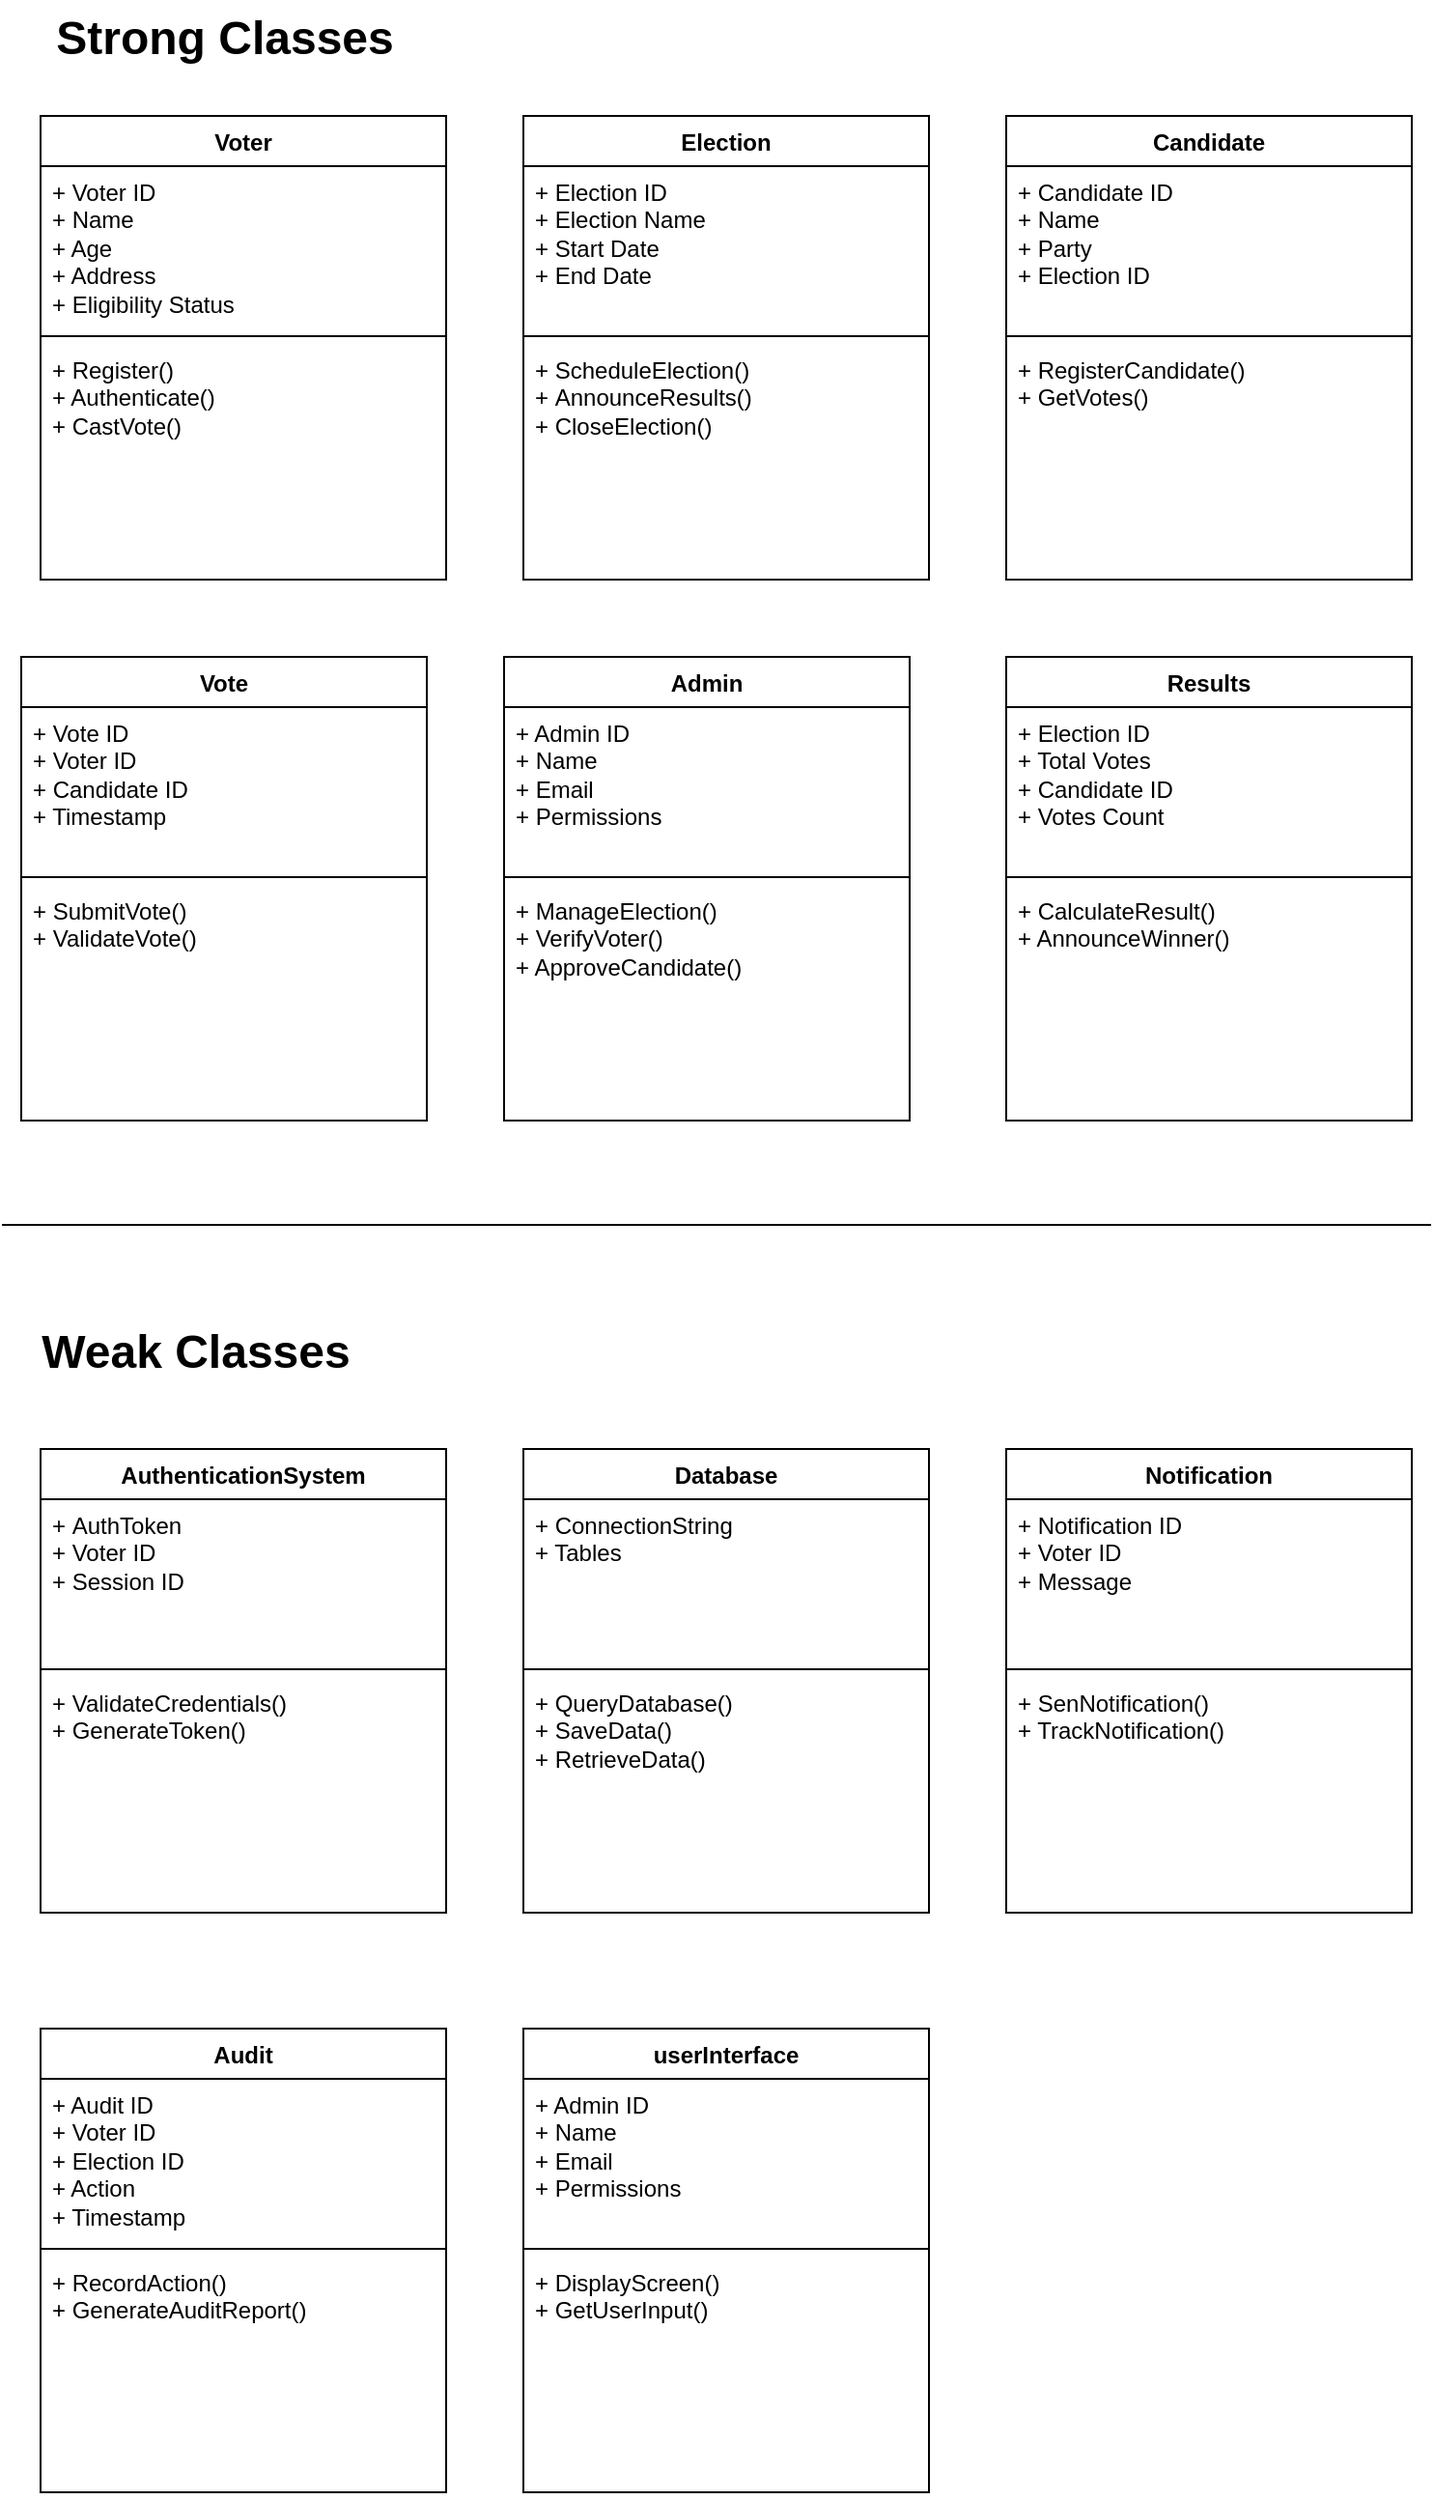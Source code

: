 <mxfile version="24.7.17">
  <diagram name="Page-1" id="QnsnvLrCaNlwQ-DSsZGZ">
    <mxGraphModel dx="928" dy="1502" grid="1" gridSize="10" guides="1" tooltips="1" connect="1" arrows="1" fold="1" page="1" pageScale="1" pageWidth="850" pageHeight="1100" math="0" shadow="0">
      <root>
        <mxCell id="0" />
        <mxCell id="1" parent="0" />
        <mxCell id="F_POBI2MGCWPQ-LY_efh-4" value="Voter" style="swimlane;fontStyle=1;align=center;verticalAlign=top;childLayout=stackLayout;horizontal=1;startSize=26;horizontalStack=0;resizeParent=1;resizeParentMax=0;resizeLast=0;collapsible=1;marginBottom=0;whiteSpace=wrap;html=1;" vertex="1" parent="1">
          <mxGeometry x="20" y="-1040" width="210" height="240" as="geometry" />
        </mxCell>
        <mxCell id="F_POBI2MGCWPQ-LY_efh-5" value="+ Voter ID&lt;br&gt;&lt;div&gt;&lt;span style=&quot;background-color: initial;&quot;&gt;+ &lt;/span&gt;Name&lt;/div&gt;&lt;div&gt;&lt;span style=&quot;background-color: initial;&quot;&gt;+ &lt;/span&gt;Age&lt;/div&gt;&lt;div&gt;&lt;span style=&quot;background-color: initial;&quot;&gt;+ &lt;/span&gt;Address&lt;/div&gt;&lt;div&gt;&lt;span style=&quot;background-color: initial;&quot;&gt;+ E&lt;/span&gt;ligibility Status&lt;/div&gt;" style="text;strokeColor=none;fillColor=none;align=left;verticalAlign=top;spacingLeft=4;spacingRight=4;overflow=hidden;rotatable=0;points=[[0,0.5],[1,0.5]];portConstraint=eastwest;whiteSpace=wrap;html=1;" vertex="1" parent="F_POBI2MGCWPQ-LY_efh-4">
          <mxGeometry y="26" width="210" height="84" as="geometry" />
        </mxCell>
        <mxCell id="F_POBI2MGCWPQ-LY_efh-6" value="" style="line;strokeWidth=1;fillColor=none;align=left;verticalAlign=middle;spacingTop=-1;spacingLeft=3;spacingRight=3;rotatable=0;labelPosition=right;points=[];portConstraint=eastwest;strokeColor=inherit;" vertex="1" parent="F_POBI2MGCWPQ-LY_efh-4">
          <mxGeometry y="110" width="210" height="8" as="geometry" />
        </mxCell>
        <mxCell id="F_POBI2MGCWPQ-LY_efh-7" value="+ Register()&lt;div&gt;+ Authenticate()&lt;br&gt;&lt;/div&gt;&lt;div&gt;+ CastVote()&lt;br&gt;&lt;/div&gt;" style="text;strokeColor=none;fillColor=none;align=left;verticalAlign=top;spacingLeft=4;spacingRight=4;overflow=hidden;rotatable=0;points=[[0,0.5],[1,0.5]];portConstraint=eastwest;whiteSpace=wrap;html=1;" vertex="1" parent="F_POBI2MGCWPQ-LY_efh-4">
          <mxGeometry y="118" width="210" height="122" as="geometry" />
        </mxCell>
        <mxCell id="F_POBI2MGCWPQ-LY_efh-8" value="Candidate" style="swimlane;fontStyle=1;align=center;verticalAlign=top;childLayout=stackLayout;horizontal=1;startSize=26;horizontalStack=0;resizeParent=1;resizeParentMax=0;resizeLast=0;collapsible=1;marginBottom=0;whiteSpace=wrap;html=1;" vertex="1" parent="1">
          <mxGeometry x="520" y="-1040" width="210" height="240" as="geometry" />
        </mxCell>
        <mxCell id="F_POBI2MGCWPQ-LY_efh-9" value="+ Candidate ID&lt;br&gt;&lt;div&gt;&lt;span style=&quot;background-color: initial;&quot;&gt;+&amp;nbsp;&lt;/span&gt;&lt;span style=&quot;background-color: initial;&quot;&gt;Name&lt;/span&gt;&lt;/div&gt;&lt;div&gt;&lt;span style=&quot;background-color: initial;&quot;&gt;+ &lt;/span&gt;&lt;span style=&quot;background-color: initial;&quot;&gt;Party&lt;/span&gt;&lt;/div&gt;&lt;div&gt;&lt;span style=&quot;background-color: initial;&quot;&gt;+ &lt;/span&gt;&lt;span style=&quot;background-color: initial;&quot;&gt;Election ID&lt;/span&gt;&lt;/div&gt;&lt;div&gt;&lt;br&gt;&lt;/div&gt;" style="text;strokeColor=none;fillColor=none;align=left;verticalAlign=top;spacingLeft=4;spacingRight=4;overflow=hidden;rotatable=0;points=[[0,0.5],[1,0.5]];portConstraint=eastwest;whiteSpace=wrap;html=1;" vertex="1" parent="F_POBI2MGCWPQ-LY_efh-8">
          <mxGeometry y="26" width="210" height="84" as="geometry" />
        </mxCell>
        <mxCell id="F_POBI2MGCWPQ-LY_efh-10" value="" style="line;strokeWidth=1;fillColor=none;align=left;verticalAlign=middle;spacingTop=-1;spacingLeft=3;spacingRight=3;rotatable=0;labelPosition=right;points=[];portConstraint=eastwest;strokeColor=inherit;" vertex="1" parent="F_POBI2MGCWPQ-LY_efh-8">
          <mxGeometry y="110" width="210" height="8" as="geometry" />
        </mxCell>
        <mxCell id="F_POBI2MGCWPQ-LY_efh-11" value="+ RegisterCandidate()&lt;div&gt;&lt;span style=&quot;background-color: initial;&quot;&gt;+&amp;nbsp;&lt;/span&gt;&lt;span style=&quot;background-color: initial;&quot;&gt;GetVotes()&lt;/span&gt;&lt;/div&gt;" style="text;strokeColor=none;fillColor=none;align=left;verticalAlign=top;spacingLeft=4;spacingRight=4;overflow=hidden;rotatable=0;points=[[0,0.5],[1,0.5]];portConstraint=eastwest;whiteSpace=wrap;html=1;" vertex="1" parent="F_POBI2MGCWPQ-LY_efh-8">
          <mxGeometry y="118" width="210" height="122" as="geometry" />
        </mxCell>
        <mxCell id="F_POBI2MGCWPQ-LY_efh-13" value="Election" style="swimlane;fontStyle=1;align=center;verticalAlign=top;childLayout=stackLayout;horizontal=1;startSize=26;horizontalStack=0;resizeParent=1;resizeParentMax=0;resizeLast=0;collapsible=1;marginBottom=0;whiteSpace=wrap;html=1;" vertex="1" parent="1">
          <mxGeometry x="270" y="-1040" width="210" height="240" as="geometry" />
        </mxCell>
        <mxCell id="F_POBI2MGCWPQ-LY_efh-14" value="+ Election ID&lt;br&gt;&lt;div&gt;&lt;span style=&quot;background-color: initial;&quot;&gt;+&amp;nbsp;&lt;/span&gt;&lt;span style=&quot;background-color: initial;&quot;&gt;Election Name&lt;/span&gt;&lt;/div&gt;&lt;div&gt;&lt;span style=&quot;background-color: initial;&quot;&gt;+ &lt;/span&gt;&lt;span style=&quot;background-color: initial;&quot;&gt;Start Date&lt;/span&gt;&lt;/div&gt;&lt;div&gt;&lt;span style=&quot;background-color: initial;&quot;&gt;+ &lt;/span&gt;&lt;span style=&quot;background-color: initial;&quot;&gt;End Date&lt;/span&gt;&lt;/div&gt;&lt;div&gt;&lt;br&gt;&lt;/div&gt;" style="text;strokeColor=none;fillColor=none;align=left;verticalAlign=top;spacingLeft=4;spacingRight=4;overflow=hidden;rotatable=0;points=[[0,0.5],[1,0.5]];portConstraint=eastwest;whiteSpace=wrap;html=1;" vertex="1" parent="F_POBI2MGCWPQ-LY_efh-13">
          <mxGeometry y="26" width="210" height="84" as="geometry" />
        </mxCell>
        <mxCell id="F_POBI2MGCWPQ-LY_efh-15" value="" style="line;strokeWidth=1;fillColor=none;align=left;verticalAlign=middle;spacingTop=-1;spacingLeft=3;spacingRight=3;rotatable=0;labelPosition=right;points=[];portConstraint=eastwest;strokeColor=inherit;" vertex="1" parent="F_POBI2MGCWPQ-LY_efh-13">
          <mxGeometry y="110" width="210" height="8" as="geometry" />
        </mxCell>
        <mxCell id="F_POBI2MGCWPQ-LY_efh-16" value="&lt;span style=&quot;background-color: initial;&quot;&gt;+ ScheduleElection()&lt;/span&gt;&lt;div&gt;&lt;span style=&quot;background-color: initial;&quot;&gt;+&amp;nbsp;&lt;/span&gt;AnnounceResults()&lt;/div&gt;&lt;div&gt;&lt;span style=&quot;background-color: initial;&quot;&gt;+&amp;nbsp;&lt;/span&gt;&lt;span style=&quot;background-color: initial;&quot;&gt;CloseElection()&lt;/span&gt;&lt;/div&gt;" style="text;strokeColor=none;fillColor=none;align=left;verticalAlign=top;spacingLeft=4;spacingRight=4;overflow=hidden;rotatable=0;points=[[0,0.5],[1,0.5]];portConstraint=eastwest;whiteSpace=wrap;html=1;" vertex="1" parent="F_POBI2MGCWPQ-LY_efh-13">
          <mxGeometry y="118" width="210" height="122" as="geometry" />
        </mxCell>
        <mxCell id="F_POBI2MGCWPQ-LY_efh-18" value="Vote" style="swimlane;fontStyle=1;align=center;verticalAlign=top;childLayout=stackLayout;horizontal=1;startSize=26;horizontalStack=0;resizeParent=1;resizeParentMax=0;resizeLast=0;collapsible=1;marginBottom=0;whiteSpace=wrap;html=1;" vertex="1" parent="1">
          <mxGeometry x="10" y="-760" width="210" height="240" as="geometry" />
        </mxCell>
        <mxCell id="F_POBI2MGCWPQ-LY_efh-19" value="+ Vote ID&lt;br&gt;&lt;div&gt;&lt;span style=&quot;background-color: initial;&quot;&gt;+ Voter ID&lt;/span&gt;&lt;/div&gt;&lt;div&gt;&lt;span style=&quot;background-color: initial;&quot;&gt;+ &lt;/span&gt;&lt;span style=&quot;background-color: initial;&quot;&gt;Candidate ID&lt;/span&gt;&lt;/div&gt;&lt;div&gt;&lt;span style=&quot;background-color: initial;&quot;&gt;+ &lt;/span&gt;&lt;span style=&quot;background-color: initial;&quot;&gt;Timestamp&lt;/span&gt;&lt;/div&gt;&lt;div&gt;&lt;br&gt;&lt;/div&gt;" style="text;strokeColor=none;fillColor=none;align=left;verticalAlign=top;spacingLeft=4;spacingRight=4;overflow=hidden;rotatable=0;points=[[0,0.5],[1,0.5]];portConstraint=eastwest;whiteSpace=wrap;html=1;" vertex="1" parent="F_POBI2MGCWPQ-LY_efh-18">
          <mxGeometry y="26" width="210" height="84" as="geometry" />
        </mxCell>
        <mxCell id="F_POBI2MGCWPQ-LY_efh-20" value="" style="line;strokeWidth=1;fillColor=none;align=left;verticalAlign=middle;spacingTop=-1;spacingLeft=3;spacingRight=3;rotatable=0;labelPosition=right;points=[];portConstraint=eastwest;strokeColor=inherit;" vertex="1" parent="F_POBI2MGCWPQ-LY_efh-18">
          <mxGeometry y="110" width="210" height="8" as="geometry" />
        </mxCell>
        <mxCell id="F_POBI2MGCWPQ-LY_efh-21" value="+ SubmitVote()&lt;div&gt;&lt;span style=&quot;background-color: initial;&quot;&gt;+ &lt;/span&gt;&lt;span style=&quot;background-color: initial;&quot;&gt;ValidateVote()&lt;/span&gt;&lt;/div&gt;" style="text;strokeColor=none;fillColor=none;align=left;verticalAlign=top;spacingLeft=4;spacingRight=4;overflow=hidden;rotatable=0;points=[[0,0.5],[1,0.5]];portConstraint=eastwest;whiteSpace=wrap;html=1;" vertex="1" parent="F_POBI2MGCWPQ-LY_efh-18">
          <mxGeometry y="118" width="210" height="122" as="geometry" />
        </mxCell>
        <mxCell id="F_POBI2MGCWPQ-LY_efh-22" value="Admin" style="swimlane;fontStyle=1;align=center;verticalAlign=top;childLayout=stackLayout;horizontal=1;startSize=26;horizontalStack=0;resizeParent=1;resizeParentMax=0;resizeLast=0;collapsible=1;marginBottom=0;whiteSpace=wrap;html=1;" vertex="1" parent="1">
          <mxGeometry x="260" y="-760" width="210" height="240" as="geometry" />
        </mxCell>
        <mxCell id="F_POBI2MGCWPQ-LY_efh-23" value="+ Admin ID&lt;br&gt;&lt;div&gt;&lt;span style=&quot;background-color: initial;&quot;&gt;+&amp;nbsp;&lt;/span&gt;&lt;span style=&quot;background-color: initial;&quot;&gt;Name&lt;/span&gt;&lt;/div&gt;&lt;div&gt;&lt;span style=&quot;background-color: initial;&quot;&gt;+&amp;nbsp;&lt;/span&gt;&lt;span style=&quot;background-color: initial;&quot;&gt;Email&lt;/span&gt;&lt;/div&gt;&lt;div&gt;&lt;span style=&quot;background-color: initial;&quot;&gt;+ &lt;/span&gt;&lt;span style=&quot;background-color: initial;&quot;&gt;Permissions&lt;/span&gt;&lt;/div&gt;&lt;div&gt;&lt;br&gt;&lt;/div&gt;" style="text;strokeColor=none;fillColor=none;align=left;verticalAlign=top;spacingLeft=4;spacingRight=4;overflow=hidden;rotatable=0;points=[[0,0.5],[1,0.5]];portConstraint=eastwest;whiteSpace=wrap;html=1;" vertex="1" parent="F_POBI2MGCWPQ-LY_efh-22">
          <mxGeometry y="26" width="210" height="84" as="geometry" />
        </mxCell>
        <mxCell id="F_POBI2MGCWPQ-LY_efh-24" value="" style="line;strokeWidth=1;fillColor=none;align=left;verticalAlign=middle;spacingTop=-1;spacingLeft=3;spacingRight=3;rotatable=0;labelPosition=right;points=[];portConstraint=eastwest;strokeColor=inherit;" vertex="1" parent="F_POBI2MGCWPQ-LY_efh-22">
          <mxGeometry y="110" width="210" height="8" as="geometry" />
        </mxCell>
        <mxCell id="F_POBI2MGCWPQ-LY_efh-25" value="+ ManageElection()&lt;div&gt;&lt;span style=&quot;background-color: initial;&quot;&gt;+ &lt;/span&gt;&lt;span style=&quot;background-color: initial;&quot;&gt;VerifyVoter()&lt;/span&gt;&lt;/div&gt;&lt;div&gt;&lt;span style=&quot;background-color: initial;&quot;&gt;+ &lt;/span&gt;&lt;span style=&quot;background-color: initial;&quot;&gt;ApproveCandidate()&lt;/span&gt;&lt;/div&gt;" style="text;strokeColor=none;fillColor=none;align=left;verticalAlign=top;spacingLeft=4;spacingRight=4;overflow=hidden;rotatable=0;points=[[0,0.5],[1,0.5]];portConstraint=eastwest;whiteSpace=wrap;html=1;" vertex="1" parent="F_POBI2MGCWPQ-LY_efh-22">
          <mxGeometry y="118" width="210" height="122" as="geometry" />
        </mxCell>
        <mxCell id="F_POBI2MGCWPQ-LY_efh-26" value="Results" style="swimlane;fontStyle=1;align=center;verticalAlign=top;childLayout=stackLayout;horizontal=1;startSize=26;horizontalStack=0;resizeParent=1;resizeParentMax=0;resizeLast=0;collapsible=1;marginBottom=0;whiteSpace=wrap;html=1;" vertex="1" parent="1">
          <mxGeometry x="520" y="-760" width="210" height="240" as="geometry" />
        </mxCell>
        <mxCell id="F_POBI2MGCWPQ-LY_efh-27" value="+ Election ID&lt;br&gt;&lt;div&gt;&lt;span style=&quot;background-color: initial;&quot;&gt;+ &lt;/span&gt;&lt;span style=&quot;background-color: initial;&quot;&gt;Total Votes&lt;/span&gt;&lt;/div&gt;&lt;div&gt;&lt;span style=&quot;background-color: initial;&quot;&gt;+ &lt;/span&gt;&lt;span style=&quot;background-color: initial;&quot;&gt;Candidate ID&lt;/span&gt;&lt;/div&gt;&lt;div&gt;&lt;span style=&quot;background-color: initial;&quot;&gt;+ &lt;/span&gt;&lt;span style=&quot;background-color: initial;&quot;&gt;Votes Count&lt;/span&gt;&lt;/div&gt;&lt;div&gt;&lt;br&gt;&lt;/div&gt;" style="text;strokeColor=none;fillColor=none;align=left;verticalAlign=top;spacingLeft=4;spacingRight=4;overflow=hidden;rotatable=0;points=[[0,0.5],[1,0.5]];portConstraint=eastwest;whiteSpace=wrap;html=1;" vertex="1" parent="F_POBI2MGCWPQ-LY_efh-26">
          <mxGeometry y="26" width="210" height="84" as="geometry" />
        </mxCell>
        <mxCell id="F_POBI2MGCWPQ-LY_efh-28" value="" style="line;strokeWidth=1;fillColor=none;align=left;verticalAlign=middle;spacingTop=-1;spacingLeft=3;spacingRight=3;rotatable=0;labelPosition=right;points=[];portConstraint=eastwest;strokeColor=inherit;" vertex="1" parent="F_POBI2MGCWPQ-LY_efh-26">
          <mxGeometry y="110" width="210" height="8" as="geometry" />
        </mxCell>
        <mxCell id="F_POBI2MGCWPQ-LY_efh-29" value="+ CalculateResult()&lt;div&gt;&lt;span style=&quot;background-color: initial;&quot;&gt;+ &lt;/span&gt;&lt;span style=&quot;background-color: initial;&quot;&gt;AnnounceWinner()&lt;/span&gt;&lt;/div&gt;" style="text;strokeColor=none;fillColor=none;align=left;verticalAlign=top;spacingLeft=4;spacingRight=4;overflow=hidden;rotatable=0;points=[[0,0.5],[1,0.5]];portConstraint=eastwest;whiteSpace=wrap;html=1;" vertex="1" parent="F_POBI2MGCWPQ-LY_efh-26">
          <mxGeometry y="118" width="210" height="122" as="geometry" />
        </mxCell>
        <mxCell id="F_POBI2MGCWPQ-LY_efh-38" value="" style="line;strokeWidth=1;fillColor=none;align=left;verticalAlign=middle;spacingTop=-1;spacingLeft=3;spacingRight=3;rotatable=0;labelPosition=right;points=[];portConstraint=eastwest;strokeColor=inherit;" vertex="1" parent="1">
          <mxGeometry y="-470" width="740" height="8" as="geometry" />
        </mxCell>
        <mxCell id="F_POBI2MGCWPQ-LY_efh-39" value="AuthenticationSystem" style="swimlane;fontStyle=1;align=center;verticalAlign=top;childLayout=stackLayout;horizontal=1;startSize=26;horizontalStack=0;resizeParent=1;resizeParentMax=0;resizeLast=0;collapsible=1;marginBottom=0;whiteSpace=wrap;html=1;" vertex="1" parent="1">
          <mxGeometry x="20" y="-350" width="210" height="240" as="geometry" />
        </mxCell>
        <mxCell id="F_POBI2MGCWPQ-LY_efh-40" value="+&amp;nbsp;AuthToken&lt;div&gt;+ Voter ID&lt;br&gt;&lt;div&gt;&lt;span style=&quot;background-color: initial;&quot;&gt;+ &lt;/span&gt;Session ID&lt;br&gt;&lt;/div&gt;&lt;/div&gt;" style="text;strokeColor=none;fillColor=none;align=left;verticalAlign=top;spacingLeft=4;spacingRight=4;overflow=hidden;rotatable=0;points=[[0,0.5],[1,0.5]];portConstraint=eastwest;whiteSpace=wrap;html=1;" vertex="1" parent="F_POBI2MGCWPQ-LY_efh-39">
          <mxGeometry y="26" width="210" height="84" as="geometry" />
        </mxCell>
        <mxCell id="F_POBI2MGCWPQ-LY_efh-41" value="" style="line;strokeWidth=1;fillColor=none;align=left;verticalAlign=middle;spacingTop=-1;spacingLeft=3;spacingRight=3;rotatable=0;labelPosition=right;points=[];portConstraint=eastwest;strokeColor=inherit;" vertex="1" parent="F_POBI2MGCWPQ-LY_efh-39">
          <mxGeometry y="110" width="210" height="8" as="geometry" />
        </mxCell>
        <mxCell id="F_POBI2MGCWPQ-LY_efh-42" value="+&amp;nbsp;ValidateCredentials()&lt;div&gt;+&amp;nbsp;&lt;span style=&quot;background-color: initial;&quot;&gt;GenerateToken()&lt;/span&gt;&lt;/div&gt;" style="text;strokeColor=none;fillColor=none;align=left;verticalAlign=top;spacingLeft=4;spacingRight=4;overflow=hidden;rotatable=0;points=[[0,0.5],[1,0.5]];portConstraint=eastwest;whiteSpace=wrap;html=1;" vertex="1" parent="F_POBI2MGCWPQ-LY_efh-39">
          <mxGeometry y="118" width="210" height="122" as="geometry" />
        </mxCell>
        <mxCell id="F_POBI2MGCWPQ-LY_efh-43" value="Notification" style="swimlane;fontStyle=1;align=center;verticalAlign=top;childLayout=stackLayout;horizontal=1;startSize=26;horizontalStack=0;resizeParent=1;resizeParentMax=0;resizeLast=0;collapsible=1;marginBottom=0;whiteSpace=wrap;html=1;" vertex="1" parent="1">
          <mxGeometry x="520" y="-350" width="210" height="240" as="geometry" />
        </mxCell>
        <mxCell id="F_POBI2MGCWPQ-LY_efh-44" value="+ Notification ID&lt;br&gt;&lt;div&gt;&lt;span style=&quot;background-color: initial;&quot;&gt;+ Voter ID&lt;/span&gt;&lt;/div&gt;&lt;div&gt;&lt;span style=&quot;background-color: initial;&quot;&gt;+ Message&lt;/span&gt;&lt;/div&gt;&lt;div&gt;&lt;br&gt;&lt;/div&gt;" style="text;strokeColor=none;fillColor=none;align=left;verticalAlign=top;spacingLeft=4;spacingRight=4;overflow=hidden;rotatable=0;points=[[0,0.5],[1,0.5]];portConstraint=eastwest;whiteSpace=wrap;html=1;" vertex="1" parent="F_POBI2MGCWPQ-LY_efh-43">
          <mxGeometry y="26" width="210" height="84" as="geometry" />
        </mxCell>
        <mxCell id="F_POBI2MGCWPQ-LY_efh-45" value="" style="line;strokeWidth=1;fillColor=none;align=left;verticalAlign=middle;spacingTop=-1;spacingLeft=3;spacingRight=3;rotatable=0;labelPosition=right;points=[];portConstraint=eastwest;strokeColor=inherit;" vertex="1" parent="F_POBI2MGCWPQ-LY_efh-43">
          <mxGeometry y="110" width="210" height="8" as="geometry" />
        </mxCell>
        <mxCell id="F_POBI2MGCWPQ-LY_efh-46" value="+ SenNotification()&lt;div&gt;&lt;span style=&quot;background-color: initial;&quot;&gt;+ TrackNotification&lt;/span&gt;&lt;span style=&quot;background-color: initial;&quot;&gt;()&lt;/span&gt;&lt;/div&gt;" style="text;strokeColor=none;fillColor=none;align=left;verticalAlign=top;spacingLeft=4;spacingRight=4;overflow=hidden;rotatable=0;points=[[0,0.5],[1,0.5]];portConstraint=eastwest;whiteSpace=wrap;html=1;" vertex="1" parent="F_POBI2MGCWPQ-LY_efh-43">
          <mxGeometry y="118" width="210" height="122" as="geometry" />
        </mxCell>
        <mxCell id="F_POBI2MGCWPQ-LY_efh-47" value="Database" style="swimlane;fontStyle=1;align=center;verticalAlign=top;childLayout=stackLayout;horizontal=1;startSize=26;horizontalStack=0;resizeParent=1;resizeParentMax=0;resizeLast=0;collapsible=1;marginBottom=0;whiteSpace=wrap;html=1;" vertex="1" parent="1">
          <mxGeometry x="270" y="-350" width="210" height="240" as="geometry" />
        </mxCell>
        <mxCell id="F_POBI2MGCWPQ-LY_efh-48" value="+ ConnectionString&lt;div&gt;+ Tables&lt;br&gt;&lt;div&gt;&lt;br&gt;&lt;/div&gt;&lt;/div&gt;" style="text;strokeColor=none;fillColor=none;align=left;verticalAlign=top;spacingLeft=4;spacingRight=4;overflow=hidden;rotatable=0;points=[[0,0.5],[1,0.5]];portConstraint=eastwest;whiteSpace=wrap;html=1;" vertex="1" parent="F_POBI2MGCWPQ-LY_efh-47">
          <mxGeometry y="26" width="210" height="84" as="geometry" />
        </mxCell>
        <mxCell id="F_POBI2MGCWPQ-LY_efh-49" value="" style="line;strokeWidth=1;fillColor=none;align=left;verticalAlign=middle;spacingTop=-1;spacingLeft=3;spacingRight=3;rotatable=0;labelPosition=right;points=[];portConstraint=eastwest;strokeColor=inherit;" vertex="1" parent="F_POBI2MGCWPQ-LY_efh-47">
          <mxGeometry y="110" width="210" height="8" as="geometry" />
        </mxCell>
        <mxCell id="F_POBI2MGCWPQ-LY_efh-50" value="&lt;span style=&quot;background-color: initial;&quot;&gt;+&lt;/span&gt;&amp;nbsp;QueryDatabase()&lt;div&gt;+ SaveData()&amp;nbsp;&lt;div&gt;+ RetrieveData&lt;span style=&quot;background-color: initial;&quot;&gt;()&lt;br&gt;&lt;/span&gt;&lt;/div&gt;&lt;/div&gt;" style="text;strokeColor=none;fillColor=none;align=left;verticalAlign=top;spacingLeft=4;spacingRight=4;overflow=hidden;rotatable=0;points=[[0,0.5],[1,0.5]];portConstraint=eastwest;whiteSpace=wrap;html=1;" vertex="1" parent="F_POBI2MGCWPQ-LY_efh-47">
          <mxGeometry y="118" width="210" height="122" as="geometry" />
        </mxCell>
        <mxCell id="F_POBI2MGCWPQ-LY_efh-51" value="Audit" style="swimlane;fontStyle=1;align=center;verticalAlign=top;childLayout=stackLayout;horizontal=1;startSize=26;horizontalStack=0;resizeParent=1;resizeParentMax=0;resizeLast=0;collapsible=1;marginBottom=0;whiteSpace=wrap;html=1;" vertex="1" parent="1">
          <mxGeometry x="20" y="-50" width="210" height="240" as="geometry" />
        </mxCell>
        <mxCell id="F_POBI2MGCWPQ-LY_efh-52" value="+ Audit ID&lt;div&gt;&lt;div&gt;&lt;span style=&quot;background-color: initial;&quot;&gt;+ Voter ID&lt;/span&gt;&lt;/div&gt;&lt;div&gt;&lt;span style=&quot;background-color: initial;&quot;&gt;+ &lt;/span&gt;&lt;span style=&quot;background-color: initial;&quot;&gt;Election ID&lt;/span&gt;&lt;/div&gt;&lt;div&gt;&lt;span style=&quot;background-color: initial;&quot;&gt;+ Action&lt;/span&gt;&lt;/div&gt;&lt;div&gt;&lt;span style=&quot;background-color: initial;&quot;&gt;+ Timestamp&lt;/span&gt;&lt;/div&gt;&lt;/div&gt;" style="text;strokeColor=none;fillColor=none;align=left;verticalAlign=top;spacingLeft=4;spacingRight=4;overflow=hidden;rotatable=0;points=[[0,0.5],[1,0.5]];portConstraint=eastwest;whiteSpace=wrap;html=1;" vertex="1" parent="F_POBI2MGCWPQ-LY_efh-51">
          <mxGeometry y="26" width="210" height="84" as="geometry" />
        </mxCell>
        <mxCell id="F_POBI2MGCWPQ-LY_efh-53" value="" style="line;strokeWidth=1;fillColor=none;align=left;verticalAlign=middle;spacingTop=-1;spacingLeft=3;spacingRight=3;rotatable=0;labelPosition=right;points=[];portConstraint=eastwest;strokeColor=inherit;" vertex="1" parent="F_POBI2MGCWPQ-LY_efh-51">
          <mxGeometry y="110" width="210" height="8" as="geometry" />
        </mxCell>
        <mxCell id="F_POBI2MGCWPQ-LY_efh-54" value="+ RecordAction()&lt;div&gt;&lt;span style=&quot;background-color: initial;&quot;&gt;+&amp;nbsp;&lt;/span&gt;GenerateAuditReport&lt;span style=&quot;background-color: initial;&quot;&gt;()&lt;/span&gt;&lt;/div&gt;" style="text;strokeColor=none;fillColor=none;align=left;verticalAlign=top;spacingLeft=4;spacingRight=4;overflow=hidden;rotatable=0;points=[[0,0.5],[1,0.5]];portConstraint=eastwest;whiteSpace=wrap;html=1;" vertex="1" parent="F_POBI2MGCWPQ-LY_efh-51">
          <mxGeometry y="118" width="210" height="122" as="geometry" />
        </mxCell>
        <mxCell id="F_POBI2MGCWPQ-LY_efh-55" value="userInterface" style="swimlane;fontStyle=1;align=center;verticalAlign=top;childLayout=stackLayout;horizontal=1;startSize=26;horizontalStack=0;resizeParent=1;resizeParentMax=0;resizeLast=0;collapsible=1;marginBottom=0;whiteSpace=wrap;html=1;" vertex="1" parent="1">
          <mxGeometry x="270" y="-50" width="210" height="240" as="geometry" />
        </mxCell>
        <mxCell id="F_POBI2MGCWPQ-LY_efh-56" value="+ Admin ID&lt;br&gt;&lt;div&gt;&lt;span style=&quot;background-color: initial;&quot;&gt;+&amp;nbsp;&lt;/span&gt;&lt;span style=&quot;background-color: initial;&quot;&gt;Name&lt;/span&gt;&lt;/div&gt;&lt;div&gt;&lt;span style=&quot;background-color: initial;&quot;&gt;+&amp;nbsp;&lt;/span&gt;&lt;span style=&quot;background-color: initial;&quot;&gt;Email&lt;/span&gt;&lt;/div&gt;&lt;div&gt;&lt;span style=&quot;background-color: initial;&quot;&gt;+ &lt;/span&gt;&lt;span style=&quot;background-color: initial;&quot;&gt;Permissions&lt;/span&gt;&lt;/div&gt;&lt;div&gt;&lt;br&gt;&lt;/div&gt;" style="text;strokeColor=none;fillColor=none;align=left;verticalAlign=top;spacingLeft=4;spacingRight=4;overflow=hidden;rotatable=0;points=[[0,0.5],[1,0.5]];portConstraint=eastwest;whiteSpace=wrap;html=1;" vertex="1" parent="F_POBI2MGCWPQ-LY_efh-55">
          <mxGeometry y="26" width="210" height="84" as="geometry" />
        </mxCell>
        <mxCell id="F_POBI2MGCWPQ-LY_efh-57" value="" style="line;strokeWidth=1;fillColor=none;align=left;verticalAlign=middle;spacingTop=-1;spacingLeft=3;spacingRight=3;rotatable=0;labelPosition=right;points=[];portConstraint=eastwest;strokeColor=inherit;" vertex="1" parent="F_POBI2MGCWPQ-LY_efh-55">
          <mxGeometry y="110" width="210" height="8" as="geometry" />
        </mxCell>
        <mxCell id="F_POBI2MGCWPQ-LY_efh-58" value="+ DisplayScreen()&lt;div&gt;+ GetUserInput()&lt;/div&gt;" style="text;strokeColor=none;fillColor=none;align=left;verticalAlign=top;spacingLeft=4;spacingRight=4;overflow=hidden;rotatable=0;points=[[0,0.5],[1,0.5]];portConstraint=eastwest;whiteSpace=wrap;html=1;" vertex="1" parent="F_POBI2MGCWPQ-LY_efh-55">
          <mxGeometry y="118" width="210" height="122" as="geometry" />
        </mxCell>
        <mxCell id="F_POBI2MGCWPQ-LY_efh-63" value="Weak Classes" style="text;strokeColor=none;fillColor=none;html=1;fontSize=24;fontStyle=1;verticalAlign=middle;align=center;" vertex="1" parent="1">
          <mxGeometry x="50" y="-420" width="100" height="40" as="geometry" />
        </mxCell>
        <mxCell id="F_POBI2MGCWPQ-LY_efh-65" value="Strong Classes" style="text;strokeColor=none;fillColor=none;html=1;fontSize=24;fontStyle=1;verticalAlign=middle;align=center;" vertex="1" parent="1">
          <mxGeometry x="10" y="-1100" width="210" height="40" as="geometry" />
        </mxCell>
      </root>
    </mxGraphModel>
  </diagram>
</mxfile>
